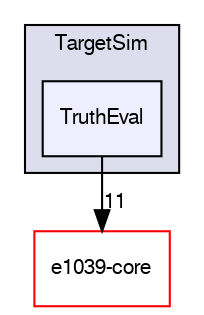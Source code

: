 digraph "/dev/shm/kenichi/update-e1039-doc/e1039-analysis/TargetSim/TruthEval" {
  bgcolor=transparent;
  compound=true
  node [ fontsize="10", fontname="FreeSans"];
  edge [ labelfontsize="10", labelfontname="FreeSans"];
  subgraph clusterdir_38f6dbb041f68a228054fd1afecc59ee {
    graph [ bgcolor="#ddddee", pencolor="black", label="TargetSim" fontname="FreeSans", fontsize="10", URL="dir_38f6dbb041f68a228054fd1afecc59ee.html"]
  dir_97feee2cc07c2ac3429240ebddd186e5 [shape=box, label="TruthEval", style="filled", fillcolor="#eeeeff", pencolor="black", URL="dir_97feee2cc07c2ac3429240ebddd186e5.html"];
  }
  dir_0a085354c5474f38d4b9d20ae746ec67 [shape=box label="e1039-core" color="red" URL="dir_0a085354c5474f38d4b9d20ae746ec67.html"];
  dir_97feee2cc07c2ac3429240ebddd186e5->dir_0a085354c5474f38d4b9d20ae746ec67 [headlabel="11", labeldistance=1.5 headhref="dir_000018_000019.html"];
}
